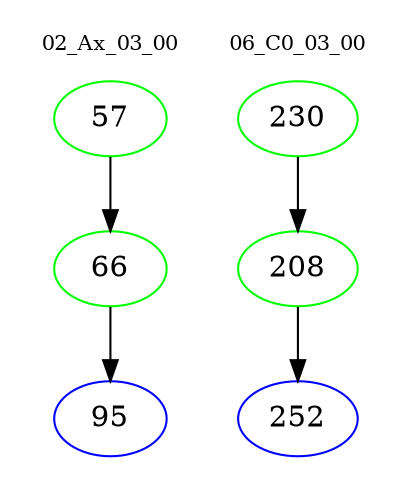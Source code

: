 digraph{
subgraph cluster_0 {
color = white
label = "02_Ax_03_00";
fontsize=10;
T0_57 [label="57", color="green"]
T0_57 -> T0_66 [color="black"]
T0_66 [label="66", color="green"]
T0_66 -> T0_95 [color="black"]
T0_95 [label="95", color="blue"]
}
subgraph cluster_1 {
color = white
label = "06_C0_03_00";
fontsize=10;
T1_230 [label="230", color="green"]
T1_230 -> T1_208 [color="black"]
T1_208 [label="208", color="green"]
T1_208 -> T1_252 [color="black"]
T1_252 [label="252", color="blue"]
}
}
